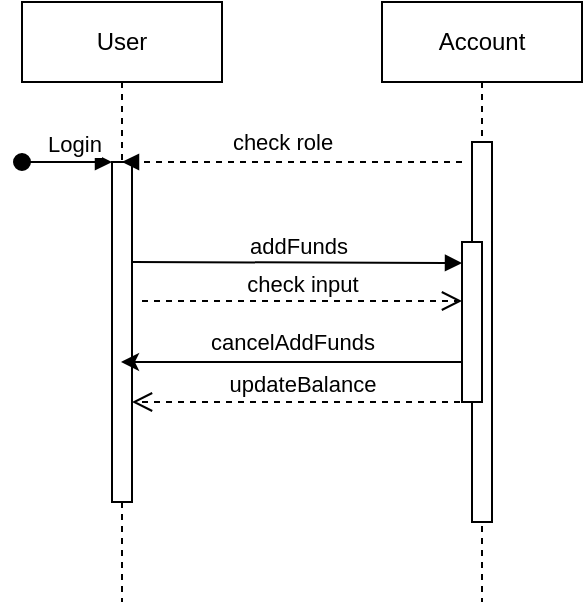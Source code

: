 <mxfile version="24.8.3">
  <diagram name="Page-1" id="2YBvvXClWsGukQMizWep">
    <mxGraphModel grid="0" page="1" gridSize="10" guides="1" tooltips="1" connect="1" arrows="1" fold="1" pageScale="1" pageWidth="850" pageHeight="1100" math="0" shadow="0">
      <root>
        <mxCell id="0" />
        <mxCell id="1" parent="0" />
        <mxCell id="aM9ryv3xv72pqoxQDRHE-3" value="Login" style="html=1;verticalAlign=bottom;startArrow=oval;endArrow=block;startSize=8;edgeStyle=elbowEdgeStyle;elbow=vertical;curved=0;rounded=0;" edge="1" parent="1" target="uZO-riw1Py-8SmdKcaP2-5">
          <mxGeometry x="0.135" relative="1" as="geometry">
            <mxPoint x="80" y="120" as="sourcePoint" />
            <mxPoint x="120" y="120" as="targetPoint" />
            <mxPoint as="offset" />
          </mxGeometry>
        </mxCell>
        <mxCell id="uZO-riw1Py-8SmdKcaP2-1" value="Account" style="shape=umlLifeline;perimeter=lifelinePerimeter;whiteSpace=wrap;html=1;container=0;dropTarget=0;collapsible=0;recursiveResize=0;outlineConnect=0;portConstraint=eastwest;newEdgeStyle={&quot;edgeStyle&quot;:&quot;elbowEdgeStyle&quot;,&quot;elbow&quot;:&quot;vertical&quot;,&quot;curved&quot;:0,&quot;rounded&quot;:0};" vertex="1" parent="1">
          <mxGeometry x="260" y="40" width="100" height="300" as="geometry" />
        </mxCell>
        <mxCell id="uZO-riw1Py-8SmdKcaP2-2" value="" style="html=1;points=[];perimeter=orthogonalPerimeter;outlineConnect=0;targetShapes=umlLifeline;portConstraint=eastwest;newEdgeStyle={&quot;edgeStyle&quot;:&quot;elbowEdgeStyle&quot;,&quot;elbow&quot;:&quot;vertical&quot;,&quot;curved&quot;:0,&quot;rounded&quot;:0};" vertex="1" parent="uZO-riw1Py-8SmdKcaP2-1">
          <mxGeometry x="45" y="70" width="10" height="190" as="geometry" />
        </mxCell>
        <mxCell id="uZO-riw1Py-8SmdKcaP2-3" value="" style="html=1;points=[];perimeter=orthogonalPerimeter;outlineConnect=0;targetShapes=umlLifeline;portConstraint=eastwest;newEdgeStyle={&quot;edgeStyle&quot;:&quot;elbowEdgeStyle&quot;,&quot;elbow&quot;:&quot;vertical&quot;,&quot;curved&quot;:0,&quot;rounded&quot;:0};" vertex="1" parent="uZO-riw1Py-8SmdKcaP2-1">
          <mxGeometry x="40" y="120" width="10" height="80" as="geometry" />
        </mxCell>
        <mxCell id="uZO-riw1Py-8SmdKcaP2-4" value="User" style="shape=umlLifeline;perimeter=lifelinePerimeter;whiteSpace=wrap;html=1;container=0;dropTarget=0;collapsible=0;recursiveResize=0;outlineConnect=0;portConstraint=eastwest;newEdgeStyle={&quot;edgeStyle&quot;:&quot;elbowEdgeStyle&quot;,&quot;elbow&quot;:&quot;vertical&quot;,&quot;curved&quot;:0,&quot;rounded&quot;:0};" vertex="1" parent="1">
          <mxGeometry x="80" y="40" width="100" height="300" as="geometry" />
        </mxCell>
        <mxCell id="uZO-riw1Py-8SmdKcaP2-5" value="" style="html=1;points=[];perimeter=orthogonalPerimeter;outlineConnect=0;targetShapes=umlLifeline;portConstraint=eastwest;newEdgeStyle={&quot;edgeStyle&quot;:&quot;elbowEdgeStyle&quot;,&quot;elbow&quot;:&quot;vertical&quot;,&quot;curved&quot;:0,&quot;rounded&quot;:0};" vertex="1" parent="uZO-riw1Py-8SmdKcaP2-4">
          <mxGeometry x="45" y="80" width="10" height="170" as="geometry" />
        </mxCell>
        <mxCell id="uZO-riw1Py-8SmdKcaP2-6" value="addFunds" style="html=1;verticalAlign=bottom;endArrow=block;edgeStyle=elbowEdgeStyle;elbow=vertical;curved=0;rounded=0;" edge="1" parent="1">
          <mxGeometry relative="1" as="geometry">
            <mxPoint x="135" y="170" as="sourcePoint" />
            <Array as="points" />
            <mxPoint x="300" y="170.5" as="targetPoint" />
          </mxGeometry>
        </mxCell>
        <mxCell id="uZO-riw1Py-8SmdKcaP2-9" value="check input" style="html=1;verticalAlign=bottom;endArrow=open;dashed=1;endSize=8;edgeStyle=elbowEdgeStyle;elbow=vertical;curved=0;rounded=0;" edge="1" parent="1">
          <mxGeometry relative="1" as="geometry">
            <mxPoint x="300" y="189.5" as="targetPoint" />
            <Array as="points">
              <mxPoint x="225" y="189.5" />
            </Array>
            <mxPoint x="140" y="189.5" as="sourcePoint" />
            <mxPoint as="offset" />
          </mxGeometry>
        </mxCell>
        <mxCell id="uZO-riw1Py-8SmdKcaP2-10" value="updateBalance" style="html=1;verticalAlign=bottom;endArrow=open;dashed=1;endSize=8;edgeStyle=elbowEdgeStyle;elbow=vertical;curved=0;rounded=0;" edge="1" parent="1" target="uZO-riw1Py-8SmdKcaP2-5">
          <mxGeometry relative="1" as="geometry">
            <mxPoint x="140" y="240" as="targetPoint" />
            <Array as="points">
              <mxPoint x="220" y="240" />
            </Array>
            <mxPoint x="305" y="240" as="sourcePoint" />
          </mxGeometry>
        </mxCell>
        <mxCell id="uZO-riw1Py-8SmdKcaP2-14" value="" style="html=1;verticalAlign=bottom;endArrow=block;edgeStyle=elbowEdgeStyle;elbow=vertical;curved=0;rounded=0;dashed=1;" edge="1" parent="1">
          <mxGeometry relative="1" as="geometry">
            <mxPoint x="300" y="120" as="sourcePoint" />
            <Array as="points">
              <mxPoint x="215" y="120" />
            </Array>
            <mxPoint x="130" y="120" as="targetPoint" />
          </mxGeometry>
        </mxCell>
        <mxCell id="uZO-riw1Py-8SmdKcaP2-15" value="check role" style="edgeLabel;html=1;align=center;verticalAlign=middle;resizable=0;points=[];" connectable="0" vertex="1" parent="uZO-riw1Py-8SmdKcaP2-14">
          <mxGeometry x="0.518" relative="1" as="geometry">
            <mxPoint x="39" y="-10" as="offset" />
          </mxGeometry>
        </mxCell>
        <mxCell id="f96WmEjwz4PkC3c_jRTj-1" value="" style="endArrow=classic;html=1;rounded=0;" edge="1" parent="1">
          <mxGeometry width="50" height="50" relative="1" as="geometry">
            <mxPoint x="300" y="220" as="sourcePoint" />
            <mxPoint x="129.5" y="220" as="targetPoint" />
          </mxGeometry>
        </mxCell>
        <mxCell id="f96WmEjwz4PkC3c_jRTj-2" value="cancelAddFunds" style="edgeLabel;html=1;align=center;verticalAlign=middle;resizable=0;points=[];" connectable="0" vertex="1" parent="f96WmEjwz4PkC3c_jRTj-1">
          <mxGeometry y="1" relative="1" as="geometry">
            <mxPoint y="-11" as="offset" />
          </mxGeometry>
        </mxCell>
      </root>
    </mxGraphModel>
  </diagram>
</mxfile>
